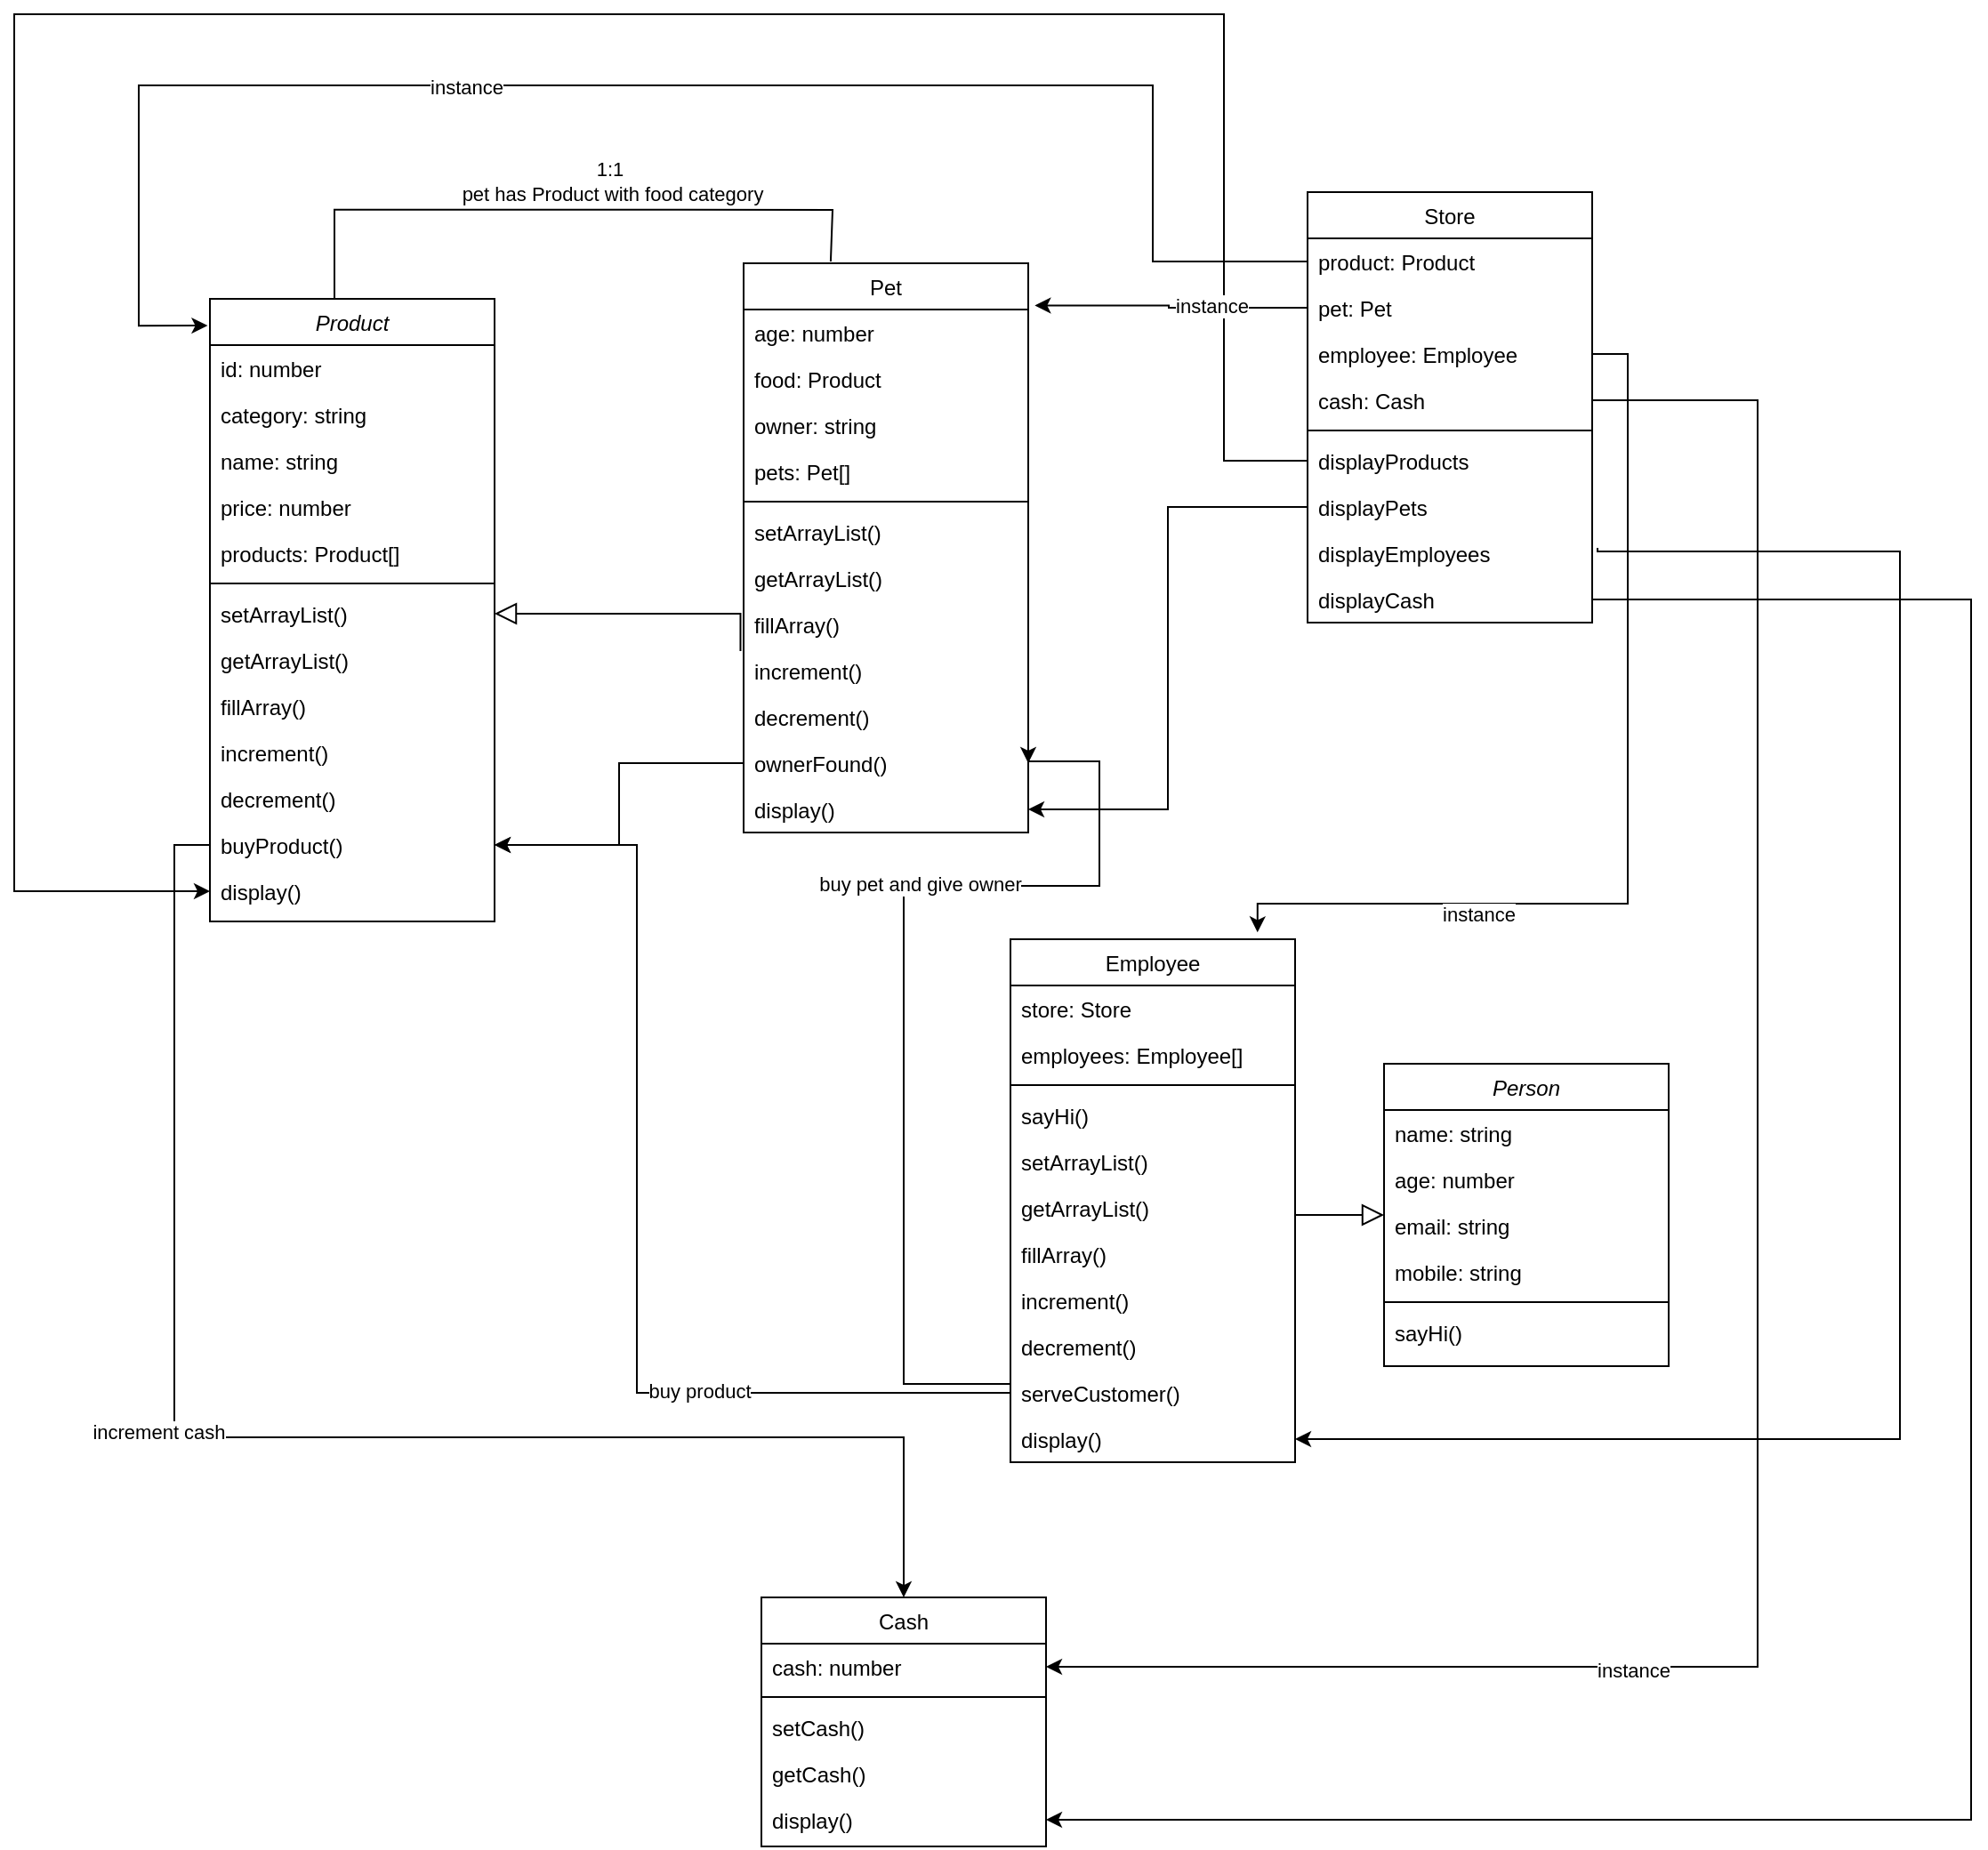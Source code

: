 <mxfile version="17.4.1" type="device"><diagram id="C5RBs43oDa-KdzZeNtuy" name="Page-1"><mxGraphModel dx="3015" dy="1200" grid="1" gridSize="10" guides="1" tooltips="1" connect="1" arrows="1" fold="1" page="1" pageScale="1" pageWidth="827" pageHeight="1169" math="0" shadow="0"><root><mxCell id="WIyWlLk6GJQsqaUBKTNV-0"/><mxCell id="WIyWlLk6GJQsqaUBKTNV-1" parent="WIyWlLk6GJQsqaUBKTNV-0"/><mxCell id="zkfFHV4jXpPFQw0GAbJ--0" value="Person" style="swimlane;fontStyle=2;align=center;verticalAlign=top;childLayout=stackLayout;horizontal=1;startSize=26;horizontalStack=0;resizeParent=1;resizeLast=0;collapsible=1;marginBottom=0;rounded=0;shadow=0;strokeWidth=1;" parent="WIyWlLk6GJQsqaUBKTNV-1" vertex="1"><mxGeometry x="710" y="600" width="160" height="170" as="geometry"><mxRectangle x="230" y="140" width="160" height="26" as="alternateBounds"/></mxGeometry></mxCell><mxCell id="zkfFHV4jXpPFQw0GAbJ--1" value="name: string " style="text;align=left;verticalAlign=top;spacingLeft=4;spacingRight=4;overflow=hidden;rotatable=0;points=[[0,0.5],[1,0.5]];portConstraint=eastwest;" parent="zkfFHV4jXpPFQw0GAbJ--0" vertex="1"><mxGeometry y="26" width="160" height="26" as="geometry"/></mxCell><mxCell id="zkfFHV4jXpPFQw0GAbJ--2" value="age: number" style="text;align=left;verticalAlign=top;spacingLeft=4;spacingRight=4;overflow=hidden;rotatable=0;points=[[0,0.5],[1,0.5]];portConstraint=eastwest;rounded=0;shadow=0;html=0;" parent="zkfFHV4jXpPFQw0GAbJ--0" vertex="1"><mxGeometry y="52" width="160" height="26" as="geometry"/></mxCell><mxCell id="zkfFHV4jXpPFQw0GAbJ--3" value="email: string" style="text;align=left;verticalAlign=top;spacingLeft=4;spacingRight=4;overflow=hidden;rotatable=0;points=[[0,0.5],[1,0.5]];portConstraint=eastwest;rounded=0;shadow=0;html=0;" parent="zkfFHV4jXpPFQw0GAbJ--0" vertex="1"><mxGeometry y="78" width="160" height="26" as="geometry"/></mxCell><mxCell id="iTXstYwltpvBSKxK2mX8-0" value="mobile: string" style="text;align=left;verticalAlign=top;spacingLeft=4;spacingRight=4;overflow=hidden;rotatable=0;points=[[0,0.5],[1,0.5]];portConstraint=eastwest;rounded=0;shadow=0;html=0;" parent="zkfFHV4jXpPFQw0GAbJ--0" vertex="1"><mxGeometry y="104" width="160" height="26" as="geometry"/></mxCell><mxCell id="zkfFHV4jXpPFQw0GAbJ--4" value="" style="line;html=1;strokeWidth=1;align=left;verticalAlign=middle;spacingTop=-1;spacingLeft=3;spacingRight=3;rotatable=0;labelPosition=right;points=[];portConstraint=eastwest;" parent="zkfFHV4jXpPFQw0GAbJ--0" vertex="1"><mxGeometry y="130" width="160" height="8" as="geometry"/></mxCell><mxCell id="zkfFHV4jXpPFQw0GAbJ--5" value="sayHi()" style="text;align=left;verticalAlign=top;spacingLeft=4;spacingRight=4;overflow=hidden;rotatable=0;points=[[0,0.5],[1,0.5]];portConstraint=eastwest;" parent="zkfFHV4jXpPFQw0GAbJ--0" vertex="1"><mxGeometry y="138" width="160" height="26" as="geometry"/></mxCell><mxCell id="zkfFHV4jXpPFQw0GAbJ--13" value="Employee" style="swimlane;fontStyle=0;align=center;verticalAlign=top;childLayout=stackLayout;horizontal=1;startSize=26;horizontalStack=0;resizeParent=1;resizeLast=0;collapsible=1;marginBottom=0;rounded=0;shadow=0;strokeWidth=1;" parent="WIyWlLk6GJQsqaUBKTNV-1" vertex="1"><mxGeometry x="500" y="530" width="160" height="294" as="geometry"><mxRectangle x="340" y="380" width="170" height="26" as="alternateBounds"/></mxGeometry></mxCell><mxCell id="iTXstYwltpvBSKxK2mX8-10" value="store: Store " style="text;align=left;verticalAlign=top;spacingLeft=4;spacingRight=4;overflow=hidden;rotatable=0;points=[[0,0.5],[1,0.5]];portConstraint=eastwest;" parent="zkfFHV4jXpPFQw0GAbJ--13" vertex="1"><mxGeometry y="26" width="160" height="26" as="geometry"/></mxCell><mxCell id="iTXstYwltpvBSKxK2mX8-12" value="employees: Employee[] " style="text;align=left;verticalAlign=top;spacingLeft=4;spacingRight=4;overflow=hidden;rotatable=0;points=[[0,0.5],[1,0.5]];portConstraint=eastwest;" parent="zkfFHV4jXpPFQw0GAbJ--13" vertex="1"><mxGeometry y="52" width="160" height="26" as="geometry"/></mxCell><mxCell id="zkfFHV4jXpPFQw0GAbJ--15" value="" style="line;html=1;strokeWidth=1;align=left;verticalAlign=middle;spacingTop=-1;spacingLeft=3;spacingRight=3;rotatable=0;labelPosition=right;points=[];portConstraint=eastwest;" parent="zkfFHV4jXpPFQw0GAbJ--13" vertex="1"><mxGeometry y="78" width="160" height="8" as="geometry"/></mxCell><mxCell id="iTXstYwltpvBSKxK2mX8-31" value="sayHi()" style="text;align=left;verticalAlign=top;spacingLeft=4;spacingRight=4;overflow=hidden;rotatable=0;points=[[0,0.5],[1,0.5]];portConstraint=eastwest;" parent="zkfFHV4jXpPFQw0GAbJ--13" vertex="1"><mxGeometry y="86" width="160" height="26" as="geometry"/></mxCell><mxCell id="iTXstYwltpvBSKxK2mX8-11" value="setArrayList()&#xA;" style="text;align=left;verticalAlign=top;spacingLeft=4;spacingRight=4;overflow=hidden;rotatable=0;points=[[0,0.5],[1,0.5]];portConstraint=eastwest;" parent="zkfFHV4jXpPFQw0GAbJ--13" vertex="1"><mxGeometry y="112" width="160" height="26" as="geometry"/></mxCell><mxCell id="iTXstYwltpvBSKxK2mX8-29" value="getArrayList()&#xA;" style="text;align=left;verticalAlign=top;spacingLeft=4;spacingRight=4;overflow=hidden;rotatable=0;points=[[0,0.5],[1,0.5]];portConstraint=eastwest;" parent="zkfFHV4jXpPFQw0GAbJ--13" vertex="1"><mxGeometry y="138" width="160" height="26" as="geometry"/></mxCell><mxCell id="iTXstYwltpvBSKxK2mX8-34" value="fillArray()" style="text;align=left;verticalAlign=top;spacingLeft=4;spacingRight=4;overflow=hidden;rotatable=0;points=[[0,0.5],[1,0.5]];portConstraint=eastwest;" parent="zkfFHV4jXpPFQw0GAbJ--13" vertex="1"><mxGeometry y="164" width="160" height="26" as="geometry"/></mxCell><mxCell id="iTXstYwltpvBSKxK2mX8-28" value="increment()&#xA;" style="text;align=left;verticalAlign=top;spacingLeft=4;spacingRight=4;overflow=hidden;rotatable=0;points=[[0,0.5],[1,0.5]];portConstraint=eastwest;" parent="zkfFHV4jXpPFQw0GAbJ--13" vertex="1"><mxGeometry y="190" width="160" height="26" as="geometry"/></mxCell><mxCell id="iTXstYwltpvBSKxK2mX8-30" value="decrement()&#xA;" style="text;align=left;verticalAlign=top;spacingLeft=4;spacingRight=4;overflow=hidden;rotatable=0;points=[[0,0.5],[1,0.5]];portConstraint=eastwest;" parent="zkfFHV4jXpPFQw0GAbJ--13" vertex="1"><mxGeometry y="216" width="160" height="26" as="geometry"/></mxCell><mxCell id="iTXstYwltpvBSKxK2mX8-32" value="serveCustomer()" style="text;align=left;verticalAlign=top;spacingLeft=4;spacingRight=4;overflow=hidden;rotatable=0;points=[[0,0.5],[1,0.5]];portConstraint=eastwest;" parent="zkfFHV4jXpPFQw0GAbJ--13" vertex="1"><mxGeometry y="242" width="160" height="26" as="geometry"/></mxCell><mxCell id="iTXstYwltpvBSKxK2mX8-33" value="display()" style="text;align=left;verticalAlign=top;spacingLeft=4;spacingRight=4;overflow=hidden;rotatable=0;points=[[0,0.5],[1,0.5]];portConstraint=eastwest;" parent="zkfFHV4jXpPFQw0GAbJ--13" vertex="1"><mxGeometry y="268" width="160" height="26" as="geometry"/></mxCell><mxCell id="zkfFHV4jXpPFQw0GAbJ--16" value="" style="endArrow=block;endSize=10;endFill=0;shadow=0;strokeWidth=1;rounded=0;edgeStyle=elbowEdgeStyle;elbow=vertical;" parent="WIyWlLk6GJQsqaUBKTNV-1" source="zkfFHV4jXpPFQw0GAbJ--13" target="zkfFHV4jXpPFQw0GAbJ--0" edge="1"><mxGeometry width="160" relative="1" as="geometry"><mxPoint x="210" y="373" as="sourcePoint"/><mxPoint x="310" y="271" as="targetPoint"/></mxGeometry></mxCell><mxCell id="zkfFHV4jXpPFQw0GAbJ--17" value="Cash" style="swimlane;fontStyle=0;align=center;verticalAlign=top;childLayout=stackLayout;horizontal=1;startSize=26;horizontalStack=0;resizeParent=1;resizeLast=0;collapsible=1;marginBottom=0;rounded=0;shadow=0;strokeWidth=1;" parent="WIyWlLk6GJQsqaUBKTNV-1" vertex="1"><mxGeometry x="360" y="900" width="160" height="140" as="geometry"><mxRectangle x="550" y="140" width="160" height="26" as="alternateBounds"/></mxGeometry></mxCell><mxCell id="zkfFHV4jXpPFQw0GAbJ--18" value="cash: number" style="text;align=left;verticalAlign=top;spacingLeft=4;spacingRight=4;overflow=hidden;rotatable=0;points=[[0,0.5],[1,0.5]];portConstraint=eastwest;" parent="zkfFHV4jXpPFQw0GAbJ--17" vertex="1"><mxGeometry y="26" width="160" height="26" as="geometry"/></mxCell><mxCell id="zkfFHV4jXpPFQw0GAbJ--23" value="" style="line;html=1;strokeWidth=1;align=left;verticalAlign=middle;spacingTop=-1;spacingLeft=3;spacingRight=3;rotatable=0;labelPosition=right;points=[];portConstraint=eastwest;" parent="zkfFHV4jXpPFQw0GAbJ--17" vertex="1"><mxGeometry y="52" width="160" height="8" as="geometry"/></mxCell><mxCell id="iTXstYwltpvBSKxK2mX8-63" value="setCash()&#xA;" style="text;align=left;verticalAlign=top;spacingLeft=4;spacingRight=4;overflow=hidden;rotatable=0;points=[[0,0.5],[1,0.5]];portConstraint=eastwest;" parent="zkfFHV4jXpPFQw0GAbJ--17" vertex="1"><mxGeometry y="60" width="160" height="26" as="geometry"/></mxCell><mxCell id="iTXstYwltpvBSKxK2mX8-64" value="getCash()&#xA;" style="text;align=left;verticalAlign=top;spacingLeft=4;spacingRight=4;overflow=hidden;rotatable=0;points=[[0,0.5],[1,0.5]];portConstraint=eastwest;" parent="zkfFHV4jXpPFQw0GAbJ--17" vertex="1"><mxGeometry y="86" width="160" height="26" as="geometry"/></mxCell><mxCell id="iTXstYwltpvBSKxK2mX8-65" value="display()" style="text;align=left;verticalAlign=top;spacingLeft=4;spacingRight=4;overflow=hidden;rotatable=0;points=[[0,0.5],[1,0.5]];portConstraint=eastwest;" parent="zkfFHV4jXpPFQw0GAbJ--17" vertex="1"><mxGeometry y="112" width="160" height="26" as="geometry"/></mxCell><mxCell id="iTXstYwltpvBSKxK2mX8-1" value="Store&#xA;" style="swimlane;fontStyle=0;align=center;verticalAlign=top;childLayout=stackLayout;horizontal=1;startSize=26;horizontalStack=0;resizeParent=1;resizeLast=0;collapsible=1;marginBottom=0;rounded=0;shadow=0;strokeWidth=1;" parent="WIyWlLk6GJQsqaUBKTNV-1" vertex="1"><mxGeometry x="667" y="110" width="160" height="242" as="geometry"><mxRectangle x="340" y="380" width="170" height="26" as="alternateBounds"/></mxGeometry></mxCell><mxCell id="iTXstYwltpvBSKxK2mX8-6" value="product: Product" style="text;align=left;verticalAlign=top;spacingLeft=4;spacingRight=4;overflow=hidden;rotatable=0;points=[[0,0.5],[1,0.5]];portConstraint=eastwest;" parent="iTXstYwltpvBSKxK2mX8-1" vertex="1"><mxGeometry y="26" width="160" height="26" as="geometry"/></mxCell><mxCell id="iTXstYwltpvBSKxK2mX8-5" value="pet: Pet" style="text;align=left;verticalAlign=top;spacingLeft=4;spacingRight=4;overflow=hidden;rotatable=0;points=[[0,0.5],[1,0.5]];portConstraint=eastwest;" parent="iTXstYwltpvBSKxK2mX8-1" vertex="1"><mxGeometry y="52" width="160" height="26" as="geometry"/></mxCell><mxCell id="iTXstYwltpvBSKxK2mX8-4" value="employee: Employee" style="text;align=left;verticalAlign=top;spacingLeft=4;spacingRight=4;overflow=hidden;rotatable=0;points=[[0,0.5],[1,0.5]];portConstraint=eastwest;" parent="iTXstYwltpvBSKxK2mX8-1" vertex="1"><mxGeometry y="78" width="160" height="26" as="geometry"/></mxCell><mxCell id="iTXstYwltpvBSKxK2mX8-3" value="cash: Cash" style="text;align=left;verticalAlign=top;spacingLeft=4;spacingRight=4;overflow=hidden;rotatable=0;points=[[0,0.5],[1,0.5]];portConstraint=eastwest;" parent="iTXstYwltpvBSKxK2mX8-1" vertex="1"><mxGeometry y="104" width="160" height="26" as="geometry"/></mxCell><mxCell id="iTXstYwltpvBSKxK2mX8-2" value="" style="line;html=1;strokeWidth=1;align=left;verticalAlign=middle;spacingTop=-1;spacingLeft=3;spacingRight=3;rotatable=0;labelPosition=right;points=[];portConstraint=eastwest;" parent="iTXstYwltpvBSKxK2mX8-1" vertex="1"><mxGeometry y="130" width="160" height="8" as="geometry"/></mxCell><mxCell id="zkfFHV4jXpPFQw0GAbJ--24" value="displayProducts&#xA;" style="text;align=left;verticalAlign=top;spacingLeft=4;spacingRight=4;overflow=hidden;rotatable=0;points=[[0,0.5],[1,0.5]];portConstraint=eastwest;" parent="iTXstYwltpvBSKxK2mX8-1" vertex="1"><mxGeometry y="138" width="160" height="26" as="geometry"/></mxCell><mxCell id="iTXstYwltpvBSKxK2mX8-9" value="displayPets" style="text;align=left;verticalAlign=top;spacingLeft=4;spacingRight=4;overflow=hidden;rotatable=0;points=[[0,0.5],[1,0.5]];portConstraint=eastwest;" parent="iTXstYwltpvBSKxK2mX8-1" vertex="1"><mxGeometry y="164" width="160" height="26" as="geometry"/></mxCell><mxCell id="iTXstYwltpvBSKxK2mX8-8" value="displayEmployees&#xA;" style="text;align=left;verticalAlign=top;spacingLeft=4;spacingRight=4;overflow=hidden;rotatable=0;points=[[0,0.5],[1,0.5]];portConstraint=eastwest;" parent="iTXstYwltpvBSKxK2mX8-1" vertex="1"><mxGeometry y="190" width="160" height="26" as="geometry"/></mxCell><mxCell id="iTXstYwltpvBSKxK2mX8-7" value="displayCash" style="text;align=left;verticalAlign=top;spacingLeft=4;spacingRight=4;overflow=hidden;rotatable=0;points=[[0,0.5],[1,0.5]];portConstraint=eastwest;" parent="iTXstYwltpvBSKxK2mX8-1" vertex="1"><mxGeometry y="216" width="160" height="26" as="geometry"/></mxCell><mxCell id="iTXstYwltpvBSKxK2mX8-13" value="Product" style="swimlane;fontStyle=2;align=center;verticalAlign=top;childLayout=stackLayout;horizontal=1;startSize=26;horizontalStack=0;resizeParent=1;resizeLast=0;collapsible=1;marginBottom=0;rounded=0;shadow=0;strokeWidth=1;" parent="WIyWlLk6GJQsqaUBKTNV-1" vertex="1"><mxGeometry x="50" y="170" width="160" height="350" as="geometry"><mxRectangle x="230" y="140" width="160" height="26" as="alternateBounds"/></mxGeometry></mxCell><mxCell id="iTXstYwltpvBSKxK2mX8-14" value="id: number" style="text;align=left;verticalAlign=top;spacingLeft=4;spacingRight=4;overflow=hidden;rotatable=0;points=[[0,0.5],[1,0.5]];portConstraint=eastwest;" parent="iTXstYwltpvBSKxK2mX8-13" vertex="1"><mxGeometry y="26" width="160" height="26" as="geometry"/></mxCell><mxCell id="iTXstYwltpvBSKxK2mX8-15" value="category: string" style="text;align=left;verticalAlign=top;spacingLeft=4;spacingRight=4;overflow=hidden;rotatable=0;points=[[0,0.5],[1,0.5]];portConstraint=eastwest;rounded=0;shadow=0;html=0;" parent="iTXstYwltpvBSKxK2mX8-13" vertex="1"><mxGeometry y="52" width="160" height="26" as="geometry"/></mxCell><mxCell id="iTXstYwltpvBSKxK2mX8-16" value="name: string" style="text;align=left;verticalAlign=top;spacingLeft=4;spacingRight=4;overflow=hidden;rotatable=0;points=[[0,0.5],[1,0.5]];portConstraint=eastwest;rounded=0;shadow=0;html=0;" parent="iTXstYwltpvBSKxK2mX8-13" vertex="1"><mxGeometry y="78" width="160" height="26" as="geometry"/></mxCell><mxCell id="iTXstYwltpvBSKxK2mX8-49" value="price: number" style="text;align=left;verticalAlign=top;spacingLeft=4;spacingRight=4;overflow=hidden;rotatable=0;points=[[0,0.5],[1,0.5]];portConstraint=eastwest;rounded=0;shadow=0;html=0;" parent="iTXstYwltpvBSKxK2mX8-13" vertex="1"><mxGeometry y="104" width="160" height="26" as="geometry"/></mxCell><mxCell id="iTXstYwltpvBSKxK2mX8-17" value="products: Product[]" style="text;align=left;verticalAlign=top;spacingLeft=4;spacingRight=4;overflow=hidden;rotatable=0;points=[[0,0.5],[1,0.5]];portConstraint=eastwest;rounded=0;shadow=0;html=0;" parent="iTXstYwltpvBSKxK2mX8-13" vertex="1"><mxGeometry y="130" width="160" height="26" as="geometry"/></mxCell><mxCell id="iTXstYwltpvBSKxK2mX8-18" value="" style="line;html=1;strokeWidth=1;align=left;verticalAlign=middle;spacingTop=-1;spacingLeft=3;spacingRight=3;rotatable=0;labelPosition=right;points=[];portConstraint=eastwest;" parent="iTXstYwltpvBSKxK2mX8-13" vertex="1"><mxGeometry y="156" width="160" height="8" as="geometry"/></mxCell><mxCell id="iTXstYwltpvBSKxK2mX8-51" value="setArrayList()&#xA;" style="text;align=left;verticalAlign=top;spacingLeft=4;spacingRight=4;overflow=hidden;rotatable=0;points=[[0,0.5],[1,0.5]];portConstraint=eastwest;" parent="iTXstYwltpvBSKxK2mX8-13" vertex="1"><mxGeometry y="164" width="160" height="26" as="geometry"/></mxCell><mxCell id="iTXstYwltpvBSKxK2mX8-52" value="getArrayList()&#xA;" style="text;align=left;verticalAlign=top;spacingLeft=4;spacingRight=4;overflow=hidden;rotatable=0;points=[[0,0.5],[1,0.5]];portConstraint=eastwest;" parent="iTXstYwltpvBSKxK2mX8-13" vertex="1"><mxGeometry y="190" width="160" height="26" as="geometry"/></mxCell><mxCell id="iTXstYwltpvBSKxK2mX8-56" value="fillArray()" style="text;align=left;verticalAlign=top;spacingLeft=4;spacingRight=4;overflow=hidden;rotatable=0;points=[[0,0.5],[1,0.5]];portConstraint=eastwest;" parent="iTXstYwltpvBSKxK2mX8-13" vertex="1"><mxGeometry y="216" width="160" height="26" as="geometry"/></mxCell><mxCell id="iTXstYwltpvBSKxK2mX8-53" value="increment()&#xA;" style="text;align=left;verticalAlign=top;spacingLeft=4;spacingRight=4;overflow=hidden;rotatable=0;points=[[0,0.5],[1,0.5]];portConstraint=eastwest;" parent="iTXstYwltpvBSKxK2mX8-13" vertex="1"><mxGeometry y="242" width="160" height="26" as="geometry"/></mxCell><mxCell id="iTXstYwltpvBSKxK2mX8-54" value="decrement()&#xA;" style="text;align=left;verticalAlign=top;spacingLeft=4;spacingRight=4;overflow=hidden;rotatable=0;points=[[0,0.5],[1,0.5]];portConstraint=eastwest;" parent="iTXstYwltpvBSKxK2mX8-13" vertex="1"><mxGeometry y="268" width="160" height="26" as="geometry"/></mxCell><mxCell id="iTXstYwltpvBSKxK2mX8-55" value="buyProduct()" style="text;align=left;verticalAlign=top;spacingLeft=4;spacingRight=4;overflow=hidden;rotatable=0;points=[[0,0.5],[1,0.5]];portConstraint=eastwest;" parent="iTXstYwltpvBSKxK2mX8-13" vertex="1"><mxGeometry y="294" width="160" height="26" as="geometry"/></mxCell><mxCell id="iTXstYwltpvBSKxK2mX8-57" value="display()" style="text;align=left;verticalAlign=top;spacingLeft=4;spacingRight=4;overflow=hidden;rotatable=0;points=[[0,0.5],[1,0.5]];portConstraint=eastwest;" parent="iTXstYwltpvBSKxK2mX8-13" vertex="1"><mxGeometry y="320" width="160" height="26" as="geometry"/></mxCell><mxCell id="iTXstYwltpvBSKxK2mX8-35" value="Pet" style="swimlane;fontStyle=0;align=center;verticalAlign=top;childLayout=stackLayout;horizontal=1;startSize=26;horizontalStack=0;resizeParent=1;resizeLast=0;collapsible=1;marginBottom=0;rounded=0;shadow=0;strokeWidth=1;" parent="WIyWlLk6GJQsqaUBKTNV-1" vertex="1"><mxGeometry x="350" y="150" width="160" height="320" as="geometry"><mxRectangle x="340" y="380" width="170" height="26" as="alternateBounds"/></mxGeometry></mxCell><mxCell id="iTXstYwltpvBSKxK2mX8-59" value="age: number" style="text;align=left;verticalAlign=top;spacingLeft=4;spacingRight=4;overflow=hidden;rotatable=0;points=[[0,0.5],[1,0.5]];portConstraint=eastwest;rounded=0;shadow=0;html=0;" parent="iTXstYwltpvBSKxK2mX8-35" vertex="1"><mxGeometry y="26" width="160" height="26" as="geometry"/></mxCell><mxCell id="iTXstYwltpvBSKxK2mX8-37" value="food: Product" style="text;align=left;verticalAlign=top;spacingLeft=4;spacingRight=4;overflow=hidden;rotatable=0;points=[[0,0.5],[1,0.5]];portConstraint=eastwest;" parent="iTXstYwltpvBSKxK2mX8-35" vertex="1"><mxGeometry y="52" width="160" height="26" as="geometry"/></mxCell><mxCell id="iTXstYwltpvBSKxK2mX8-60" value="owner: string" style="text;align=left;verticalAlign=top;spacingLeft=4;spacingRight=4;overflow=hidden;rotatable=0;points=[[0,0.5],[1,0.5]];portConstraint=eastwest;rounded=0;shadow=0;html=0;" parent="iTXstYwltpvBSKxK2mX8-35" vertex="1"><mxGeometry y="78" width="160" height="26" as="geometry"/></mxCell><mxCell id="iTXstYwltpvBSKxK2mX8-105" value="pets: Pet[]" style="text;align=left;verticalAlign=top;spacingLeft=4;spacingRight=4;overflow=hidden;rotatable=0;points=[[0,0.5],[1,0.5]];portConstraint=eastwest;rounded=0;shadow=0;html=0;" parent="iTXstYwltpvBSKxK2mX8-35" vertex="1"><mxGeometry y="104" width="160" height="26" as="geometry"/></mxCell><mxCell id="iTXstYwltpvBSKxK2mX8-38" value="" style="line;html=1;strokeWidth=1;align=left;verticalAlign=middle;spacingTop=-1;spacingLeft=3;spacingRight=3;rotatable=0;labelPosition=right;points=[];portConstraint=eastwest;" parent="iTXstYwltpvBSKxK2mX8-35" vertex="1"><mxGeometry y="130" width="160" height="8" as="geometry"/></mxCell><mxCell id="iTXstYwltpvBSKxK2mX8-40" value="setArrayList()&#xA;" style="text;align=left;verticalAlign=top;spacingLeft=4;spacingRight=4;overflow=hidden;rotatable=0;points=[[0,0.5],[1,0.5]];portConstraint=eastwest;" parent="iTXstYwltpvBSKxK2mX8-35" vertex="1"><mxGeometry y="138" width="160" height="26" as="geometry"/></mxCell><mxCell id="iTXstYwltpvBSKxK2mX8-41" value="getArrayList()&#xA;" style="text;align=left;verticalAlign=top;spacingLeft=4;spacingRight=4;overflow=hidden;rotatable=0;points=[[0,0.5],[1,0.5]];portConstraint=eastwest;" parent="iTXstYwltpvBSKxK2mX8-35" vertex="1"><mxGeometry y="164" width="160" height="26" as="geometry"/></mxCell><mxCell id="iTXstYwltpvBSKxK2mX8-45" value="fillArray()" style="text;align=left;verticalAlign=top;spacingLeft=4;spacingRight=4;overflow=hidden;rotatable=0;points=[[0,0.5],[1,0.5]];portConstraint=eastwest;" parent="iTXstYwltpvBSKxK2mX8-35" vertex="1"><mxGeometry y="190" width="160" height="26" as="geometry"/></mxCell><mxCell id="iTXstYwltpvBSKxK2mX8-42" value="increment()&#xA;" style="text;align=left;verticalAlign=top;spacingLeft=4;spacingRight=4;overflow=hidden;rotatable=0;points=[[0,0.5],[1,0.5]];portConstraint=eastwest;" parent="iTXstYwltpvBSKxK2mX8-35" vertex="1"><mxGeometry y="216" width="160" height="26" as="geometry"/></mxCell><mxCell id="iTXstYwltpvBSKxK2mX8-43" value="decrement()&#xA;" style="text;align=left;verticalAlign=top;spacingLeft=4;spacingRight=4;overflow=hidden;rotatable=0;points=[[0,0.5],[1,0.5]];portConstraint=eastwest;" parent="iTXstYwltpvBSKxK2mX8-35" vertex="1"><mxGeometry y="242" width="160" height="26" as="geometry"/></mxCell><mxCell id="iTXstYwltpvBSKxK2mX8-44" value="ownerFound()" style="text;align=left;verticalAlign=top;spacingLeft=4;spacingRight=4;overflow=hidden;rotatable=0;points=[[0,0.5],[1,0.5]];portConstraint=eastwest;" parent="iTXstYwltpvBSKxK2mX8-35" vertex="1"><mxGeometry y="268" width="160" height="26" as="geometry"/></mxCell><mxCell id="iTXstYwltpvBSKxK2mX8-46" value="display()" style="text;align=left;verticalAlign=top;spacingLeft=4;spacingRight=4;overflow=hidden;rotatable=0;points=[[0,0.5],[1,0.5]];portConstraint=eastwest;" parent="iTXstYwltpvBSKxK2mX8-35" vertex="1"><mxGeometry y="294" width="160" height="26" as="geometry"/></mxCell><mxCell id="iTXstYwltpvBSKxK2mX8-79" value="" style="endArrow=none;html=1;rounded=0;exitX=1;exitY=0.029;exitDx=0;exitDy=0;exitPerimeter=0;entryX=0.306;entryY=-0.003;entryDx=0;entryDy=0;entryPerimeter=0;" parent="WIyWlLk6GJQsqaUBKTNV-1" target="iTXstYwltpvBSKxK2mX8-35" edge="1"><mxGeometry width="50" height="50" relative="1" as="geometry"><mxPoint x="120" y="170.0" as="sourcePoint"/><mxPoint x="400" y="140" as="targetPoint"/><Array as="points"><mxPoint x="120" y="119.85"/><mxPoint x="260" y="119.85"/><mxPoint x="400" y="120"/></Array></mxGeometry></mxCell><mxCell id="iTXstYwltpvBSKxK2mX8-80" value="1:1&amp;nbsp;&lt;br&gt;pet has Product with food category" style="edgeLabel;html=1;align=center;verticalAlign=middle;resizable=0;points=[];" parent="iTXstYwltpvBSKxK2mX8-79" vertex="1" connectable="0"><mxGeometry x="0.285" relative="1" as="geometry"><mxPoint x="-25" y="-16" as="offset"/></mxGeometry></mxCell><mxCell id="iTXstYwltpvBSKxK2mX8-89" value="" style="endArrow=block;endSize=10;endFill=0;shadow=0;strokeWidth=1;rounded=0;edgeStyle=elbowEdgeStyle;elbow=vertical;entryX=1;entryY=0.5;entryDx=0;entryDy=0;exitX=-0.011;exitY=0.077;exitDx=0;exitDy=0;exitPerimeter=0;" parent="WIyWlLk6GJQsqaUBKTNV-1" source="iTXstYwltpvBSKxK2mX8-42" target="iTXstYwltpvBSKxK2mX8-51" edge="1"><mxGeometry width="160" relative="1" as="geometry"><mxPoint x="640" y="716.706" as="sourcePoint"/><mxPoint x="540" y="716.706" as="targetPoint"/><Array as="points"><mxPoint x="290" y="347"/></Array></mxGeometry></mxCell><mxCell id="iTXstYwltpvBSKxK2mX8-92" style="edgeStyle=orthogonalEdgeStyle;rounded=0;orthogonalLoop=1;jettySize=auto;html=1;entryX=0.5;entryY=0;entryDx=0;entryDy=0;" parent="WIyWlLk6GJQsqaUBKTNV-1" source="iTXstYwltpvBSKxK2mX8-55" target="zkfFHV4jXpPFQw0GAbJ--17" edge="1"><mxGeometry relative="1" as="geometry"><mxPoint x="600" y="815" as="targetPoint"/><mxPoint x="30" y="480" as="sourcePoint"/><Array as="points"><mxPoint x="30" y="477"/><mxPoint x="30" y="810"/><mxPoint x="440" y="810"/></Array></mxGeometry></mxCell><mxCell id="iTXstYwltpvBSKxK2mX8-94" value="increment cash" style="edgeLabel;html=1;align=center;verticalAlign=middle;resizable=0;points=[];" parent="iTXstYwltpvBSKxK2mX8-92" vertex="1" connectable="0"><mxGeometry x="-0.199" y="-1" relative="1" as="geometry"><mxPoint x="-8" y="8" as="offset"/></mxGeometry></mxCell><mxCell id="iTXstYwltpvBSKxK2mX8-98" style="edgeStyle=orthogonalEdgeStyle;rounded=0;orthogonalLoop=1;jettySize=auto;html=1;exitX=0;exitY=0.5;exitDx=0;exitDy=0;entryX=1;entryY=0.5;entryDx=0;entryDy=0;" parent="WIyWlLk6GJQsqaUBKTNV-1" source="iTXstYwltpvBSKxK2mX8-34" target="iTXstYwltpvBSKxK2mX8-44" edge="1"><mxGeometry relative="1" as="geometry"><mxPoint x="440" y="450" as="targetPoint"/><Array as="points"><mxPoint x="500" y="780"/><mxPoint x="440" y="780"/><mxPoint x="440" y="500"/><mxPoint x="550" y="500"/><mxPoint x="550" y="430"/><mxPoint x="510" y="430"/></Array></mxGeometry></mxCell><mxCell id="iTXstYwltpvBSKxK2mX8-99" value="buy pet and give owner" style="edgeLabel;html=1;align=center;verticalAlign=middle;resizable=0;points=[];" parent="iTXstYwltpvBSKxK2mX8-98" vertex="1" connectable="0"><mxGeometry x="0.332" y="1" relative="1" as="geometry"><mxPoint as="offset"/></mxGeometry></mxCell><mxCell id="iTXstYwltpvBSKxK2mX8-101" style="edgeStyle=orthogonalEdgeStyle;rounded=0;orthogonalLoop=1;jettySize=auto;html=1;entryX=1;entryY=0.5;entryDx=0;entryDy=0;exitX=0;exitY=0.5;exitDx=0;exitDy=0;" parent="WIyWlLk6GJQsqaUBKTNV-1" source="iTXstYwltpvBSKxK2mX8-44" target="iTXstYwltpvBSKxK2mX8-55" edge="1"><mxGeometry relative="1" as="geometry"><mxPoint x="120" y="530" as="targetPoint"/><Array as="points"><mxPoint x="280" y="431"/><mxPoint x="280" y="477"/></Array></mxGeometry></mxCell><mxCell id="iTXstYwltpvBSKxK2mX8-106" style="edgeStyle=orthogonalEdgeStyle;rounded=0;orthogonalLoop=1;jettySize=auto;html=1;entryX=1;entryY=0.5;entryDx=0;entryDy=0;" parent="WIyWlLk6GJQsqaUBKTNV-1" source="iTXstYwltpvBSKxK2mX8-32" target="iTXstYwltpvBSKxK2mX8-55" edge="1"><mxGeometry relative="1" as="geometry"><Array as="points"><mxPoint x="290" y="785"/><mxPoint x="290" y="477"/></Array></mxGeometry></mxCell><mxCell id="iTXstYwltpvBSKxK2mX8-107" value="buy product" style="edgeLabel;html=1;align=center;verticalAlign=middle;resizable=0;points=[];" parent="iTXstYwltpvBSKxK2mX8-106" vertex="1" connectable="0"><mxGeometry x="-0.414" y="-1" relative="1" as="geometry"><mxPoint as="offset"/></mxGeometry></mxCell><mxCell id="ABr7EurSIy_f6CbcZ80v-0" style="edgeStyle=orthogonalEdgeStyle;rounded=0;orthogonalLoop=1;jettySize=auto;html=1;exitX=0;exitY=0.5;exitDx=0;exitDy=0;" edge="1" parent="WIyWlLk6GJQsqaUBKTNV-1" source="zkfFHV4jXpPFQw0GAbJ--24" target="iTXstYwltpvBSKxK2mX8-57"><mxGeometry relative="1" as="geometry"><Array as="points"><mxPoint x="620" y="261"/><mxPoint x="620" y="10"/><mxPoint x="-60" y="10"/><mxPoint x="-60" y="503"/></Array></mxGeometry></mxCell><mxCell id="ABr7EurSIy_f6CbcZ80v-2" style="edgeStyle=orthogonalEdgeStyle;rounded=0;orthogonalLoop=1;jettySize=auto;html=1;exitX=0;exitY=0.5;exitDx=0;exitDy=0;" edge="1" parent="WIyWlLk6GJQsqaUBKTNV-1" source="iTXstYwltpvBSKxK2mX8-9" target="iTXstYwltpvBSKxK2mX8-46"><mxGeometry relative="1" as="geometry"/></mxCell><mxCell id="ABr7EurSIy_f6CbcZ80v-3" style="edgeStyle=orthogonalEdgeStyle;rounded=0;orthogonalLoop=1;jettySize=auto;html=1;entryX=1;entryY=0.5;entryDx=0;entryDy=0;" edge="1" parent="WIyWlLk6GJQsqaUBKTNV-1" target="iTXstYwltpvBSKxK2mX8-33"><mxGeometry relative="1" as="geometry"><mxPoint x="830" y="310" as="sourcePoint"/><Array as="points"><mxPoint x="830" y="312"/><mxPoint x="1000" y="312"/><mxPoint x="1000" y="811"/></Array></mxGeometry></mxCell><mxCell id="ABr7EurSIy_f6CbcZ80v-4" style="edgeStyle=orthogonalEdgeStyle;rounded=0;orthogonalLoop=1;jettySize=auto;html=1;exitX=1;exitY=0.5;exitDx=0;exitDy=0;" edge="1" parent="WIyWlLk6GJQsqaUBKTNV-1" source="iTXstYwltpvBSKxK2mX8-7" target="iTXstYwltpvBSKxK2mX8-65"><mxGeometry relative="1" as="geometry"><Array as="points"><mxPoint x="1040" y="339"/><mxPoint x="1040" y="1025"/></Array></mxGeometry></mxCell><mxCell id="ABr7EurSIy_f6CbcZ80v-5" style="edgeStyle=orthogonalEdgeStyle;rounded=0;orthogonalLoop=1;jettySize=auto;html=1;exitX=1;exitY=0.5;exitDx=0;exitDy=0;entryX=0.868;entryY=-0.013;entryDx=0;entryDy=0;entryPerimeter=0;" edge="1" parent="WIyWlLk6GJQsqaUBKTNV-1" source="iTXstYwltpvBSKxK2mX8-4" target="zkfFHV4jXpPFQw0GAbJ--13"><mxGeometry relative="1" as="geometry"><Array as="points"><mxPoint x="847" y="201"/><mxPoint x="847" y="510"/><mxPoint x="639" y="510"/></Array></mxGeometry></mxCell><mxCell id="ABr7EurSIy_f6CbcZ80v-6" value="instance" style="edgeLabel;html=1;align=center;verticalAlign=middle;resizable=0;points=[];" vertex="1" connectable="0" parent="ABr7EurSIy_f6CbcZ80v-5"><mxGeometry x="0.499" y="6" relative="1" as="geometry"><mxPoint x="1" as="offset"/></mxGeometry></mxCell><mxCell id="ABr7EurSIy_f6CbcZ80v-7" style="edgeStyle=orthogonalEdgeStyle;rounded=0;orthogonalLoop=1;jettySize=auto;html=1;exitX=1;exitY=0.5;exitDx=0;exitDy=0;entryX=1;entryY=0.5;entryDx=0;entryDy=0;" edge="1" parent="WIyWlLk6GJQsqaUBKTNV-1" source="iTXstYwltpvBSKxK2mX8-3" target="zkfFHV4jXpPFQw0GAbJ--18"><mxGeometry relative="1" as="geometry"><Array as="points"><mxPoint x="920" y="227"/><mxPoint x="920" y="939"/></Array></mxGeometry></mxCell><mxCell id="ABr7EurSIy_f6CbcZ80v-8" value="instance" style="edgeLabel;html=1;align=center;verticalAlign=middle;resizable=0;points=[];" vertex="1" connectable="0" parent="ABr7EurSIy_f6CbcZ80v-7"><mxGeometry x="0.453" y="2" relative="1" as="geometry"><mxPoint as="offset"/></mxGeometry></mxCell><mxCell id="ABr7EurSIy_f6CbcZ80v-9" style="edgeStyle=orthogonalEdgeStyle;rounded=0;orthogonalLoop=1;jettySize=auto;html=1;exitX=0;exitY=0.5;exitDx=0;exitDy=0;entryX=1.023;entryY=-0.087;entryDx=0;entryDy=0;entryPerimeter=0;" edge="1" parent="WIyWlLk6GJQsqaUBKTNV-1" source="iTXstYwltpvBSKxK2mX8-5" target="iTXstYwltpvBSKxK2mX8-59"><mxGeometry relative="1" as="geometry"><Array as="points"><mxPoint x="589" y="174"/></Array></mxGeometry></mxCell><mxCell id="ABr7EurSIy_f6CbcZ80v-10" value="instance" style="edgeLabel;html=1;align=center;verticalAlign=middle;resizable=0;points=[];" vertex="1" connectable="0" parent="ABr7EurSIy_f6CbcZ80v-9"><mxGeometry x="-0.295" y="-1" relative="1" as="geometry"><mxPoint as="offset"/></mxGeometry></mxCell><mxCell id="ABr7EurSIy_f6CbcZ80v-11" style="edgeStyle=orthogonalEdgeStyle;rounded=0;orthogonalLoop=1;jettySize=auto;html=1;exitX=0;exitY=0.5;exitDx=0;exitDy=0;entryX=-0.008;entryY=0.043;entryDx=0;entryDy=0;entryPerimeter=0;" edge="1" parent="WIyWlLk6GJQsqaUBKTNV-1" source="iTXstYwltpvBSKxK2mX8-6" target="iTXstYwltpvBSKxK2mX8-13"><mxGeometry relative="1" as="geometry"><Array as="points"><mxPoint x="580" y="149"/><mxPoint x="580" y="50"/><mxPoint x="10" y="50"/><mxPoint x="10" y="185"/></Array></mxGeometry></mxCell><mxCell id="ABr7EurSIy_f6CbcZ80v-12" value="instance" style="edgeLabel;html=1;align=center;verticalAlign=middle;resizable=0;points=[];" vertex="1" connectable="0" parent="ABr7EurSIy_f6CbcZ80v-11"><mxGeometry x="0.231" y="1" relative="1" as="geometry"><mxPoint as="offset"/></mxGeometry></mxCell></root></mxGraphModel></diagram></mxfile>